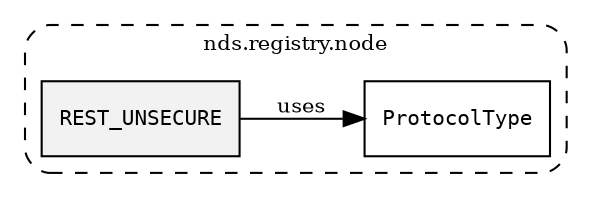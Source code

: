 /**
 * This dot file creates symbol collaboration diagram for REST_UNSECURE.
 */
digraph ZSERIO
{
    node [shape=box, fontsize=10];
    rankdir="LR";
    fontsize=10;
    tooltip="REST_UNSECURE collaboration diagram";

    subgraph "cluster_nds.registry.node"
    {
        style="dashed, rounded";
        label="nds.registry.node";
        tooltip="Package nds.registry.node";
        href="../../../content/packages/nds.registry.node.html#Package-nds-registry-node";
        target="_parent";

        "REST_UNSECURE" [style="filled", fillcolor="#0000000D", target="_parent", label=<<font face="monospace"><table align="center" border="0" cellspacing="0" cellpadding="0"><tr><td href="../../../content/packages/nds.registry.node.html#Constant-REST_UNSECURE" title="Constant defined in nds.registry.node">REST_UNSECURE</td></tr></table></font>>];
        "ProtocolType" [target="_parent", label=<<font face="monospace"><table align="center" border="0" cellspacing="0" cellpadding="0"><tr><td href="../../../content/packages/nds.registry.node.html#Subtype-ProtocolType" title="Subtype defined in nds.registry.node">ProtocolType</td></tr></table></font>>];
    }

    "REST_UNSECURE" -> "ProtocolType" [label="uses", fontsize=10];
}
